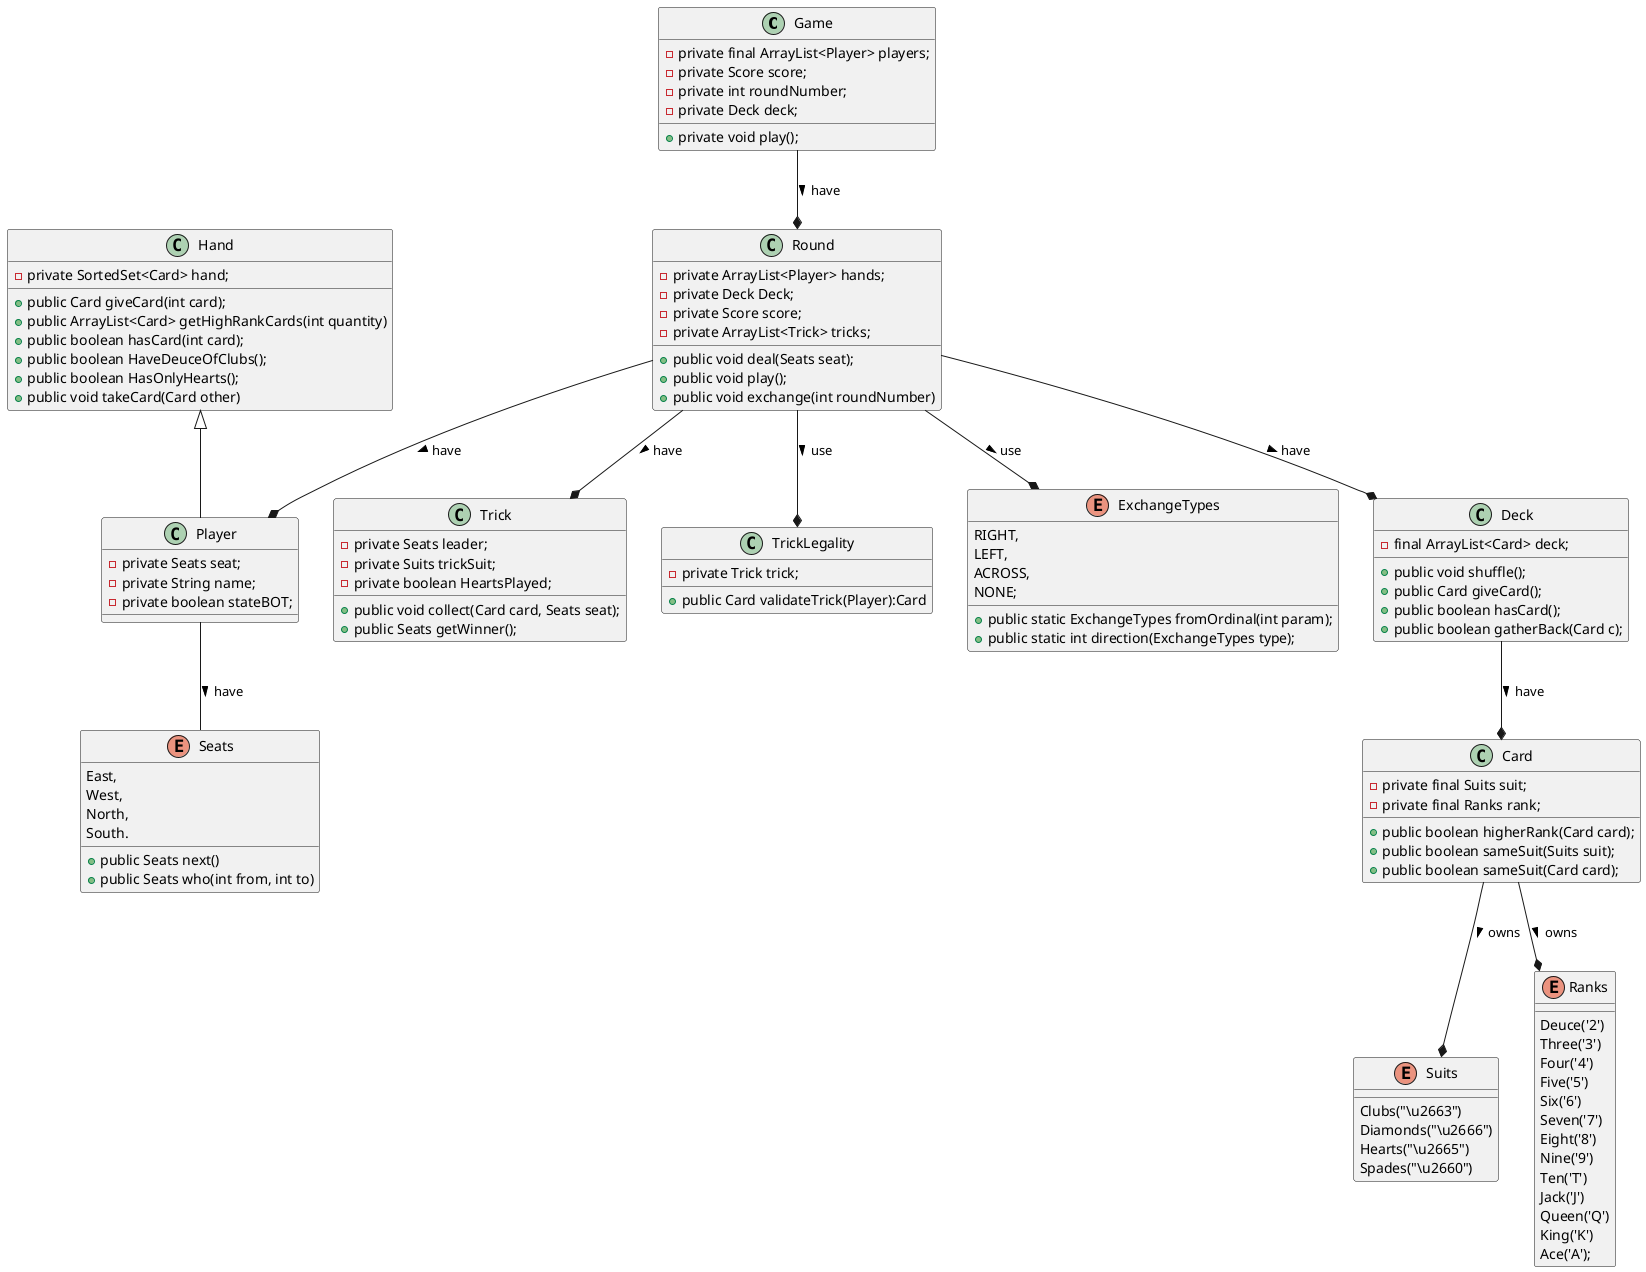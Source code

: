 @startuml heartsGame

class Game {
    -private final ArrayList<Player> players;
    -private Score score;
    -private int roundNumber;
    -private Deck deck;
    +private void play();
}

class Card{
    -private final Suits suit;
    -private final Ranks rank;
    +public boolean higherRank(Card card);
    +public boolean sameSuit(Suits suit);
    + public boolean sameSuit(Card card);

}

class Deck{
  -final ArrayList<Card> deck;
  +public void shuffle();
  +public Card giveCard();
  +public boolean hasCard();
  +public boolean gatherBack(Card c);

}
class Player extends Hand{
 -private Seats seat;
 -private String name;
 -private boolean stateBOT;


}

class Hand{
  -private SortedSet<Card> hand;
  +public Card giveCard(int card);
  +public ArrayList<Card> getHighRankCards(int quantity)
  +public boolean hasCard(int card);
  +public boolean HaveDeuceOfClubs();
  +public boolean HasOnlyHearts();
  +public void takeCard(Card other)

}
class Round {
    -private ArrayList<Player> hands;
    -private Deck Deck;
    -private Score score;
    -private ArrayList<Trick> tricks;
   
    +public void deal(Seats seat);
    +public void play();
    +public void exchange(int roundNumber)
   
      
}


class Trick {

    -private Seats leader;
    -private Suits trickSuit;
    -private boolean HeartsPlayed;
    +public void collect(Card card, Seats seat);
    +public Seats getWinner();
}

class TrickLegality{
     -private Trick trick;
     +public Card validateTrick(Player):Card
}
 

enum ExchangeTypes{
      RIGHT,
      LEFT,
      ACROSS,
      NONE;
     +public static ExchangeTypes fromOrdinal(int param);
     +public static int direction(ExchangeTypes type);

}

enum Suits{
  Clubs("\u2663")
   Diamonds("\u2666")
   Hearts("\u2665")
   Spades("\u2660")
}
enum Ranks{
   Deuce('2')
   Three('3')
   Four('4')
    Five('5')
    Six('6')
    Seven('7')
    Eight('8')
     Nine('9')
    Ten('T')
    Jack('J')
    Queen('Q')
     King('K')
      Ace('A');
}


enum Seats{
  East,
  West,
  North,
  South.

  +public Seats next() 
  +public Seats who(int from, int to)
}
Card --* Ranks: owns  >
Card --*Suits: owns  >
Game --* Round: > have
Round--* Deck: have >
Round--* Trick: have >
Round--* Player: have >
Round--*ExchangeTypes: use >
Round--*TrickLegality: use >
Deck--*Card: have >
Player --Seats: > have






@enduml